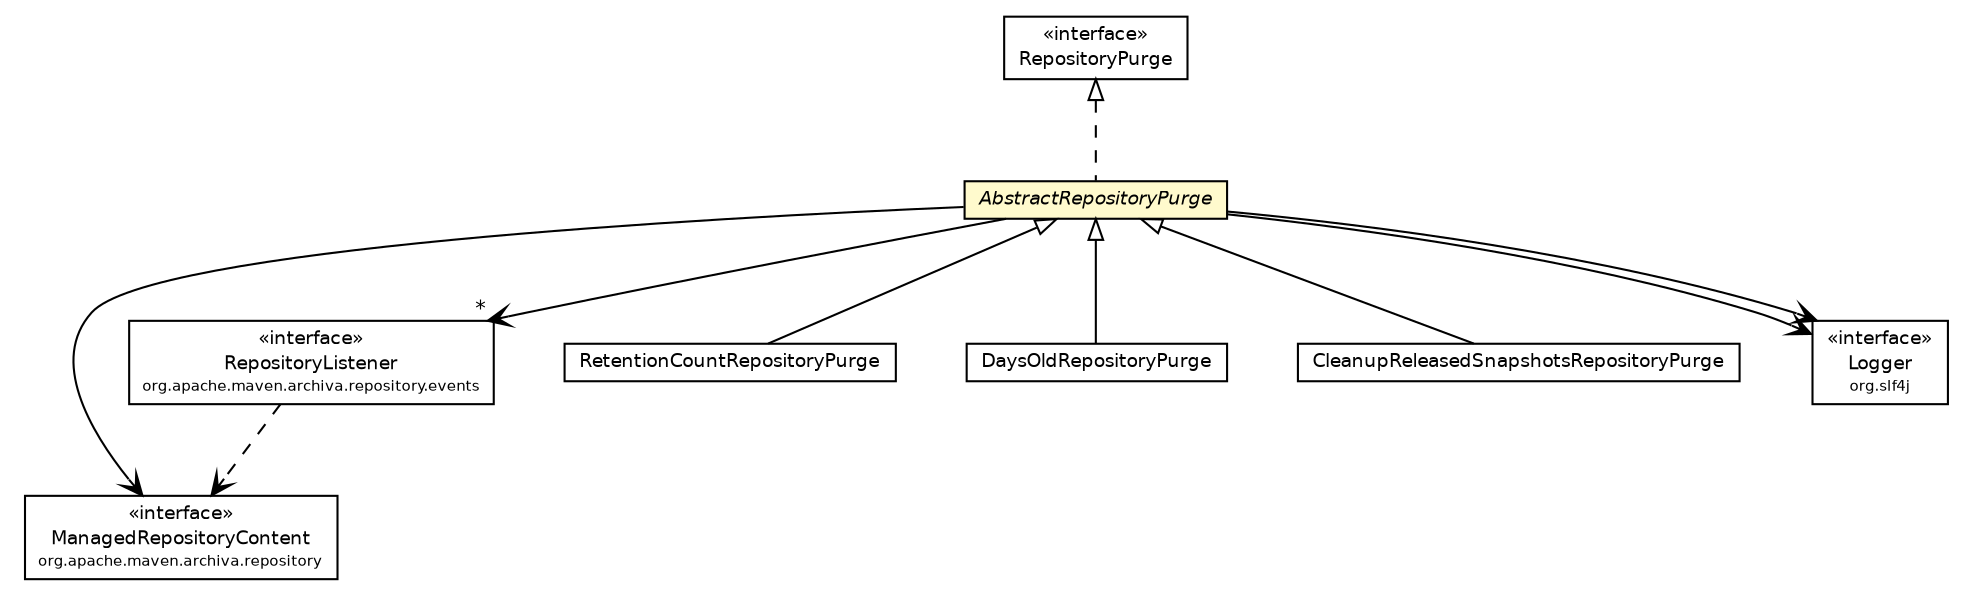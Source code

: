 #!/usr/local/bin/dot
#
# Class diagram 
# Generated by UmlGraph version 4.6 (http://www.spinellis.gr/sw/umlgraph)
#

digraph G {
	edge [fontname="Helvetica",fontsize=10,labelfontname="Helvetica",labelfontsize=10];
	node [fontname="Helvetica",fontsize=10,shape=plaintext];
	// org.apache.maven.archiva.repository.ManagedRepositoryContent
	c82139 [label=<<table border="0" cellborder="1" cellspacing="0" cellpadding="2" port="p" href="../../../repository/ManagedRepositoryContent.html">
		<tr><td><table border="0" cellspacing="0" cellpadding="1">
			<tr><td> &laquo;interface&raquo; </td></tr>
			<tr><td> ManagedRepositoryContent </td></tr>
			<tr><td><font point-size="7.0"> org.apache.maven.archiva.repository </font></td></tr>
		</table></td></tr>
		</table>>, fontname="Helvetica", fontcolor="black", fontsize=9.0];
	// org.apache.maven.archiva.repository.events.RepositoryListener
	c82142 [label=<<table border="0" cellborder="1" cellspacing="0" cellpadding="2" port="p" href="../../../repository/events/RepositoryListener.html">
		<tr><td><table border="0" cellspacing="0" cellpadding="1">
			<tr><td> &laquo;interface&raquo; </td></tr>
			<tr><td> RepositoryListener </td></tr>
			<tr><td><font point-size="7.0"> org.apache.maven.archiva.repository.events </font></td></tr>
		</table></td></tr>
		</table>>, fontname="Helvetica", fontcolor="black", fontsize=9.0];
	// org.apache.maven.archiva.consumers.core.repository.RetentionCountRepositoryPurge
	c82181 [label=<<table border="0" cellborder="1" cellspacing="0" cellpadding="2" port="p" href="./RetentionCountRepositoryPurge.html">
		<tr><td><table border="0" cellspacing="0" cellpadding="1">
			<tr><td> RetentionCountRepositoryPurge </td></tr>
		</table></td></tr>
		</table>>, fontname="Helvetica", fontcolor="black", fontsize=9.0];
	// org.apache.maven.archiva.consumers.core.repository.RepositoryPurge
	c82184 [label=<<table border="0" cellborder="1" cellspacing="0" cellpadding="2" port="p" href="./RepositoryPurge.html">
		<tr><td><table border="0" cellspacing="0" cellpadding="1">
			<tr><td> &laquo;interface&raquo; </td></tr>
			<tr><td> RepositoryPurge </td></tr>
		</table></td></tr>
		</table>>, fontname="Helvetica", fontcolor="black", fontsize=9.0];
	// org.apache.maven.archiva.consumers.core.repository.DaysOldRepositoryPurge
	c82185 [label=<<table border="0" cellborder="1" cellspacing="0" cellpadding="2" port="p" href="./DaysOldRepositoryPurge.html">
		<tr><td><table border="0" cellspacing="0" cellpadding="1">
			<tr><td> DaysOldRepositoryPurge </td></tr>
		</table></td></tr>
		</table>>, fontname="Helvetica", fontcolor="black", fontsize=9.0];
	// org.apache.maven.archiva.consumers.core.repository.CleanupReleasedSnapshotsRepositoryPurge
	c82186 [label=<<table border="0" cellborder="1" cellspacing="0" cellpadding="2" port="p" href="./CleanupReleasedSnapshotsRepositoryPurge.html">
		<tr><td><table border="0" cellspacing="0" cellpadding="1">
			<tr><td> CleanupReleasedSnapshotsRepositoryPurge </td></tr>
		</table></td></tr>
		</table>>, fontname="Helvetica", fontcolor="black", fontsize=9.0];
	// org.apache.maven.archiva.consumers.core.repository.AbstractRepositoryPurge
	c82188 [label=<<table border="0" cellborder="1" cellspacing="0" cellpadding="2" port="p" bgcolor="lemonChiffon" href="./AbstractRepositoryPurge.html">
		<tr><td><table border="0" cellspacing="0" cellpadding="1">
			<tr><td><font face="Helvetica-Oblique"> AbstractRepositoryPurge </font></td></tr>
		</table></td></tr>
		</table>>, fontname="Helvetica", fontcolor="black", fontsize=9.0];
	//org.apache.maven.archiva.consumers.core.repository.RetentionCountRepositoryPurge extends org.apache.maven.archiva.consumers.core.repository.AbstractRepositoryPurge
	c82188:p -> c82181:p [dir=back,arrowtail=empty];
	//org.apache.maven.archiva.consumers.core.repository.DaysOldRepositoryPurge extends org.apache.maven.archiva.consumers.core.repository.AbstractRepositoryPurge
	c82188:p -> c82185:p [dir=back,arrowtail=empty];
	//org.apache.maven.archiva.consumers.core.repository.CleanupReleasedSnapshotsRepositoryPurge extends org.apache.maven.archiva.consumers.core.repository.AbstractRepositoryPurge
	c82188:p -> c82186:p [dir=back,arrowtail=empty];
	//org.apache.maven.archiva.consumers.core.repository.AbstractRepositoryPurge implements org.apache.maven.archiva.consumers.core.repository.RepositoryPurge
	c82184:p -> c82188:p [dir=back,arrowtail=empty,style=dashed];
	// org.apache.maven.archiva.consumers.core.repository.AbstractRepositoryPurge NAVASSOC org.slf4j.Logger
	c82188:p -> c82415:p [taillabel="", label="", headlabel="", fontname="Helvetica", fontcolor="black", fontsize=10.0, color="black", arrowhead=open];
	// org.apache.maven.archiva.consumers.core.repository.AbstractRepositoryPurge NAVASSOC org.apache.maven.archiva.repository.ManagedRepositoryContent
	c82188:p -> c82139:p [taillabel="", label="", headlabel="", fontname="Helvetica", fontcolor="black", fontsize=10.0, color="black", arrowhead=open];
	// org.apache.maven.archiva.consumers.core.repository.AbstractRepositoryPurge NAVASSOC org.apache.maven.archiva.repository.events.RepositoryListener
	c82188:p -> c82142:p [taillabel="", label="", headlabel="*", fontname="Helvetica", fontcolor="black", fontsize=10.0, color="black", arrowhead=open];
	// org.apache.maven.archiva.consumers.core.repository.AbstractRepositoryPurge NAVASSOC org.slf4j.Logger
	c82188:p -> c82415:p [taillabel="", label="", headlabel="", fontname="Helvetica", fontcolor="black", fontsize=10.0, color="black", arrowhead=open];
	// org.apache.maven.archiva.repository.events.RepositoryListener DEPEND org.apache.maven.archiva.repository.ManagedRepositoryContent
	c82142:p -> c82139:p [taillabel="", label="", headlabel="", fontname="Helvetica", fontcolor="black", fontsize=10.0, color="black", arrowhead=open, style=dashed];
	// org.slf4j.Logger
	c82415 [label=<<table border="0" cellborder="1" cellspacing="0" cellpadding="2" port="p" href="http://java.sun.com/j2se/1.4.2/docs/api/org/slf4j/Logger.html">
		<tr><td><table border="0" cellspacing="0" cellpadding="1">
			<tr><td> &laquo;interface&raquo; </td></tr>
			<tr><td> Logger </td></tr>
			<tr><td><font point-size="7.0"> org.slf4j </font></td></tr>
		</table></td></tr>
		</table>>, fontname="Helvetica", fontcolor="black", fontsize=9.0];
}


